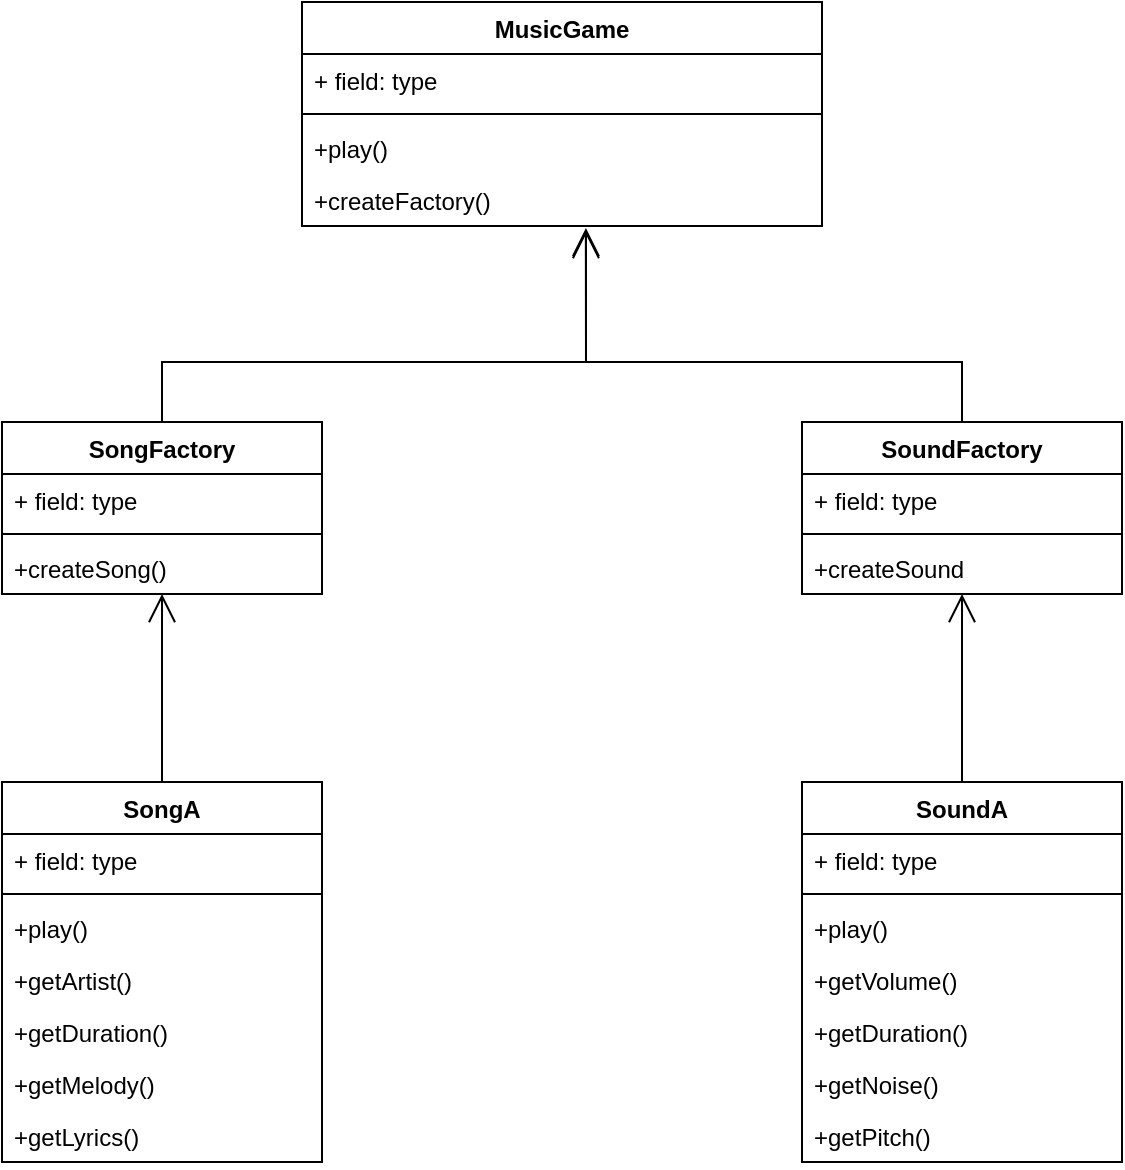 <mxfile version="20.8.20" type="device"><diagram name="Страница 1" id="veFcCbqgvH6enh7yUtm1"><mxGraphModel dx="1674" dy="782" grid="1" gridSize="10" guides="1" tooltips="1" connect="1" arrows="1" fold="1" page="1" pageScale="1" pageWidth="827" pageHeight="1169" math="0" shadow="0"><root><mxCell id="0"/><mxCell id="1" parent="0"/><mxCell id="Td1UQNcLYzztGhG6Ax0s-2" value="SongFactory" style="swimlane;fontStyle=1;align=center;verticalAlign=top;childLayout=stackLayout;horizontal=1;startSize=26;horizontalStack=0;resizeParent=1;resizeParentMax=0;resizeLast=0;collapsible=1;marginBottom=0;" parent="1" vertex="1"><mxGeometry x="50" y="570" width="160" height="86" as="geometry"/></mxCell><mxCell id="Td1UQNcLYzztGhG6Ax0s-3" value="+ field: type" style="text;strokeColor=none;fillColor=none;align=left;verticalAlign=top;spacingLeft=4;spacingRight=4;overflow=hidden;rotatable=0;points=[[0,0.5],[1,0.5]];portConstraint=eastwest;" parent="Td1UQNcLYzztGhG6Ax0s-2" vertex="1"><mxGeometry y="26" width="160" height="26" as="geometry"/></mxCell><mxCell id="Td1UQNcLYzztGhG6Ax0s-4" value="" style="line;strokeWidth=1;fillColor=none;align=left;verticalAlign=middle;spacingTop=-1;spacingLeft=3;spacingRight=3;rotatable=0;labelPosition=right;points=[];portConstraint=eastwest;strokeColor=inherit;" parent="Td1UQNcLYzztGhG6Ax0s-2" vertex="1"><mxGeometry y="52" width="160" height="8" as="geometry"/></mxCell><mxCell id="Td1UQNcLYzztGhG6Ax0s-5" value="+createSong()" style="text;strokeColor=none;fillColor=none;align=left;verticalAlign=top;spacingLeft=4;spacingRight=4;overflow=hidden;rotatable=0;points=[[0,0.5],[1,0.5]];portConstraint=eastwest;" parent="Td1UQNcLYzztGhG6Ax0s-2" vertex="1"><mxGeometry y="60" width="160" height="26" as="geometry"/></mxCell><mxCell id="Td1UQNcLYzztGhG6Ax0s-19" value="SoundFactory" style="swimlane;fontStyle=1;align=center;verticalAlign=top;childLayout=stackLayout;horizontal=1;startSize=26;horizontalStack=0;resizeParent=1;resizeParentMax=0;resizeLast=0;collapsible=1;marginBottom=0;" parent="1" vertex="1"><mxGeometry x="450" y="570" width="160" height="86" as="geometry"/></mxCell><mxCell id="Td1UQNcLYzztGhG6Ax0s-20" value="+ field: type" style="text;strokeColor=none;fillColor=none;align=left;verticalAlign=top;spacingLeft=4;spacingRight=4;overflow=hidden;rotatable=0;points=[[0,0.5],[1,0.5]];portConstraint=eastwest;" parent="Td1UQNcLYzztGhG6Ax0s-19" vertex="1"><mxGeometry y="26" width="160" height="26" as="geometry"/></mxCell><mxCell id="Td1UQNcLYzztGhG6Ax0s-21" value="" style="line;strokeWidth=1;fillColor=none;align=left;verticalAlign=middle;spacingTop=-1;spacingLeft=3;spacingRight=3;rotatable=0;labelPosition=right;points=[];portConstraint=eastwest;strokeColor=inherit;" parent="Td1UQNcLYzztGhG6Ax0s-19" vertex="1"><mxGeometry y="52" width="160" height="8" as="geometry"/></mxCell><mxCell id="Td1UQNcLYzztGhG6Ax0s-22" value="+createSound" style="text;strokeColor=none;fillColor=none;align=left;verticalAlign=top;spacingLeft=4;spacingRight=4;overflow=hidden;rotatable=0;points=[[0,0.5],[1,0.5]];portConstraint=eastwest;" parent="Td1UQNcLYzztGhG6Ax0s-19" vertex="1"><mxGeometry y="60" width="160" height="26" as="geometry"/></mxCell><mxCell id="Td1UQNcLYzztGhG6Ax0s-41" value="MusicGame" style="swimlane;fontStyle=1;align=center;verticalAlign=top;childLayout=stackLayout;horizontal=1;startSize=26;horizontalStack=0;resizeParent=1;resizeParentMax=0;resizeLast=0;collapsible=1;marginBottom=0;" parent="1" vertex="1"><mxGeometry x="200" y="360" width="260" height="112" as="geometry"/></mxCell><mxCell id="Td1UQNcLYzztGhG6Ax0s-42" value="+ field: type" style="text;strokeColor=none;fillColor=none;align=left;verticalAlign=top;spacingLeft=4;spacingRight=4;overflow=hidden;rotatable=0;points=[[0,0.5],[1,0.5]];portConstraint=eastwest;" parent="Td1UQNcLYzztGhG6Ax0s-41" vertex="1"><mxGeometry y="26" width="260" height="26" as="geometry"/></mxCell><mxCell id="Td1UQNcLYzztGhG6Ax0s-43" value="" style="line;strokeWidth=1;fillColor=none;align=left;verticalAlign=middle;spacingTop=-1;spacingLeft=3;spacingRight=3;rotatable=0;labelPosition=right;points=[];portConstraint=eastwest;strokeColor=inherit;" parent="Td1UQNcLYzztGhG6Ax0s-41" vertex="1"><mxGeometry y="52" width="260" height="8" as="geometry"/></mxCell><mxCell id="Td1UQNcLYzztGhG6Ax0s-46" value="+play()" style="text;strokeColor=none;fillColor=none;align=left;verticalAlign=top;spacingLeft=4;spacingRight=4;overflow=hidden;rotatable=0;points=[[0,0.5],[1,0.5]];portConstraint=eastwest;" parent="Td1UQNcLYzztGhG6Ax0s-41" vertex="1"><mxGeometry y="60" width="260" height="26" as="geometry"/></mxCell><mxCell id="Td1UQNcLYzztGhG6Ax0s-44" value="+createFactory()" style="text;strokeColor=none;fillColor=none;align=left;verticalAlign=top;spacingLeft=4;spacingRight=4;overflow=hidden;rotatable=0;points=[[0,0.5],[1,0.5]];portConstraint=eastwest;" parent="Td1UQNcLYzztGhG6Ax0s-41" vertex="1"><mxGeometry y="86" width="260" height="26" as="geometry"/></mxCell><mxCell id="FiCslJUBk70ijdVlPrHh-2" value="SongA" style="swimlane;fontStyle=1;align=center;verticalAlign=top;childLayout=stackLayout;horizontal=1;startSize=26;horizontalStack=0;resizeParent=1;resizeParentMax=0;resizeLast=0;collapsible=1;marginBottom=0;" parent="1" vertex="1"><mxGeometry x="50" y="750" width="160" height="190" as="geometry"/></mxCell><mxCell id="FiCslJUBk70ijdVlPrHh-3" value="+ field: type" style="text;strokeColor=none;fillColor=none;align=left;verticalAlign=top;spacingLeft=4;spacingRight=4;overflow=hidden;rotatable=0;points=[[0,0.5],[1,0.5]];portConstraint=eastwest;" parent="FiCslJUBk70ijdVlPrHh-2" vertex="1"><mxGeometry y="26" width="160" height="26" as="geometry"/></mxCell><mxCell id="FiCslJUBk70ijdVlPrHh-4" value="" style="line;strokeWidth=1;fillColor=none;align=left;verticalAlign=middle;spacingTop=-1;spacingLeft=3;spacingRight=3;rotatable=0;labelPosition=right;points=[];portConstraint=eastwest;strokeColor=inherit;" parent="FiCslJUBk70ijdVlPrHh-2" vertex="1"><mxGeometry y="52" width="160" height="8" as="geometry"/></mxCell><mxCell id="FiCslJUBk70ijdVlPrHh-5" value="+play()" style="text;strokeColor=none;fillColor=none;align=left;verticalAlign=top;spacingLeft=4;spacingRight=4;overflow=hidden;rotatable=0;points=[[0,0.5],[1,0.5]];portConstraint=eastwest;" parent="FiCslJUBk70ijdVlPrHh-2" vertex="1"><mxGeometry y="60" width="160" height="26" as="geometry"/></mxCell><mxCell id="4VzXH6P6IbNSeun3rEGc-22" value="+getArtist()" style="text;strokeColor=none;fillColor=none;align=left;verticalAlign=top;spacingLeft=4;spacingRight=4;overflow=hidden;rotatable=0;points=[[0,0.5],[1,0.5]];portConstraint=eastwest;" vertex="1" parent="FiCslJUBk70ijdVlPrHh-2"><mxGeometry y="86" width="160" height="26" as="geometry"/></mxCell><mxCell id="4VzXH6P6IbNSeun3rEGc-23" value="+getDuration()" style="text;strokeColor=none;fillColor=none;align=left;verticalAlign=top;spacingLeft=4;spacingRight=4;overflow=hidden;rotatable=0;points=[[0,0.5],[1,0.5]];portConstraint=eastwest;" vertex="1" parent="FiCslJUBk70ijdVlPrHh-2"><mxGeometry y="112" width="160" height="26" as="geometry"/></mxCell><mxCell id="4VzXH6P6IbNSeun3rEGc-25" value="+getMelody()" style="text;strokeColor=none;fillColor=none;align=left;verticalAlign=top;spacingLeft=4;spacingRight=4;overflow=hidden;rotatable=0;points=[[0,0.5],[1,0.5]];portConstraint=eastwest;" vertex="1" parent="FiCslJUBk70ijdVlPrHh-2"><mxGeometry y="138" width="160" height="26" as="geometry"/></mxCell><mxCell id="4VzXH6P6IbNSeun3rEGc-26" value="+getLyrics()" style="text;strokeColor=none;fillColor=none;align=left;verticalAlign=top;spacingLeft=4;spacingRight=4;overflow=hidden;rotatable=0;points=[[0,0.5],[1,0.5]];portConstraint=eastwest;" vertex="1" parent="FiCslJUBk70ijdVlPrHh-2"><mxGeometry y="164" width="160" height="26" as="geometry"/></mxCell><mxCell id="FiCslJUBk70ijdVlPrHh-10" value="SoundA" style="swimlane;fontStyle=1;align=center;verticalAlign=top;childLayout=stackLayout;horizontal=1;startSize=26;horizontalStack=0;resizeParent=1;resizeParentMax=0;resizeLast=0;collapsible=1;marginBottom=0;" parent="1" vertex="1"><mxGeometry x="450" y="750" width="160" height="190" as="geometry"/></mxCell><mxCell id="FiCslJUBk70ijdVlPrHh-11" value="+ field: type" style="text;strokeColor=none;fillColor=none;align=left;verticalAlign=top;spacingLeft=4;spacingRight=4;overflow=hidden;rotatable=0;points=[[0,0.5],[1,0.5]];portConstraint=eastwest;" parent="FiCslJUBk70ijdVlPrHh-10" vertex="1"><mxGeometry y="26" width="160" height="26" as="geometry"/></mxCell><mxCell id="FiCslJUBk70ijdVlPrHh-12" value="" style="line;strokeWidth=1;fillColor=none;align=left;verticalAlign=middle;spacingTop=-1;spacingLeft=3;spacingRight=3;rotatable=0;labelPosition=right;points=[];portConstraint=eastwest;strokeColor=inherit;" parent="FiCslJUBk70ijdVlPrHh-10" vertex="1"><mxGeometry y="52" width="160" height="8" as="geometry"/></mxCell><mxCell id="FiCslJUBk70ijdVlPrHh-13" value="+play()" style="text;strokeColor=none;fillColor=none;align=left;verticalAlign=top;spacingLeft=4;spacingRight=4;overflow=hidden;rotatable=0;points=[[0,0.5],[1,0.5]];portConstraint=eastwest;" parent="FiCslJUBk70ijdVlPrHh-10" vertex="1"><mxGeometry y="60" width="160" height="26" as="geometry"/></mxCell><mxCell id="4VzXH6P6IbNSeun3rEGc-27" value="+getVolume()" style="text;strokeColor=none;fillColor=none;align=left;verticalAlign=top;spacingLeft=4;spacingRight=4;overflow=hidden;rotatable=0;points=[[0,0.5],[1,0.5]];portConstraint=eastwest;" vertex="1" parent="FiCslJUBk70ijdVlPrHh-10"><mxGeometry y="86" width="160" height="26" as="geometry"/></mxCell><mxCell id="4VzXH6P6IbNSeun3rEGc-28" value="+getDuration()" style="text;strokeColor=none;fillColor=none;align=left;verticalAlign=top;spacingLeft=4;spacingRight=4;overflow=hidden;rotatable=0;points=[[0,0.5],[1,0.5]];portConstraint=eastwest;" vertex="1" parent="FiCslJUBk70ijdVlPrHh-10"><mxGeometry y="112" width="160" height="26" as="geometry"/></mxCell><mxCell id="4VzXH6P6IbNSeun3rEGc-29" value="+getNoise()" style="text;strokeColor=none;fillColor=none;align=left;verticalAlign=top;spacingLeft=4;spacingRight=4;overflow=hidden;rotatable=0;points=[[0,0.5],[1,0.5]];portConstraint=eastwest;" vertex="1" parent="FiCslJUBk70ijdVlPrHh-10"><mxGeometry y="138" width="160" height="26" as="geometry"/></mxCell><mxCell id="4VzXH6P6IbNSeun3rEGc-30" value="+getPitch()" style="text;strokeColor=none;fillColor=none;align=left;verticalAlign=top;spacingLeft=4;spacingRight=4;overflow=hidden;rotatable=0;points=[[0,0.5],[1,0.5]];portConstraint=eastwest;" vertex="1" parent="FiCslJUBk70ijdVlPrHh-10"><mxGeometry y="164" width="160" height="26" as="geometry"/></mxCell><mxCell id="4VzXH6P6IbNSeun3rEGc-31" value="" style="endArrow=open;endFill=1;endSize=12;html=1;rounded=0;entryX=0.5;entryY=1;entryDx=0;entryDy=0;exitX=0.5;exitY=0;exitDx=0;exitDy=0;" edge="1" parent="1" source="FiCslJUBk70ijdVlPrHh-10" target="Td1UQNcLYzztGhG6Ax0s-19"><mxGeometry width="160" relative="1" as="geometry"><mxPoint x="330" y="720" as="sourcePoint"/><mxPoint x="490" y="720" as="targetPoint"/></mxGeometry></mxCell><mxCell id="4VzXH6P6IbNSeun3rEGc-32" value="" style="endArrow=open;endFill=1;endSize=12;html=1;rounded=0;exitX=0.5;exitY=0;exitDx=0;exitDy=0;entryX=0.5;entryY=1;entryDx=0;entryDy=0;" edge="1" parent="1" source="FiCslJUBk70ijdVlPrHh-2" target="Td1UQNcLYzztGhG6Ax0s-2"><mxGeometry width="160" relative="1" as="geometry"><mxPoint x="150" y="700" as="sourcePoint"/><mxPoint x="120" y="660" as="targetPoint"/></mxGeometry></mxCell><mxCell id="4VzXH6P6IbNSeun3rEGc-33" value="" style="endArrow=open;endFill=1;endSize=12;html=1;rounded=0;entryX=0.546;entryY=1.077;entryDx=0;entryDy=0;entryPerimeter=0;exitX=0.5;exitY=0;exitDx=0;exitDy=0;" edge="1" parent="1" source="Td1UQNcLYzztGhG6Ax0s-2" target="Td1UQNcLYzztGhG6Ax0s-44"><mxGeometry width="160" relative="1" as="geometry"><mxPoint x="210" y="530" as="sourcePoint"/><mxPoint x="380" y="530" as="targetPoint"/><Array as="points"><mxPoint x="130" y="540"/><mxPoint x="342" y="540"/></Array></mxGeometry></mxCell><mxCell id="4VzXH6P6IbNSeun3rEGc-34" value="" style="endArrow=open;endFill=1;endSize=12;html=1;rounded=0;exitX=0.5;exitY=0;exitDx=0;exitDy=0;entryX=0.546;entryY=1.038;entryDx=0;entryDy=0;entryPerimeter=0;" edge="1" parent="1" source="Td1UQNcLYzztGhG6Ax0s-19" target="Td1UQNcLYzztGhG6Ax0s-44"><mxGeometry width="160" relative="1" as="geometry"><mxPoint x="390" y="530" as="sourcePoint"/><mxPoint x="340" y="470" as="targetPoint"/><Array as="points"><mxPoint x="530" y="540"/><mxPoint x="342" y="540"/></Array></mxGeometry></mxCell></root></mxGraphModel></diagram></mxfile>
